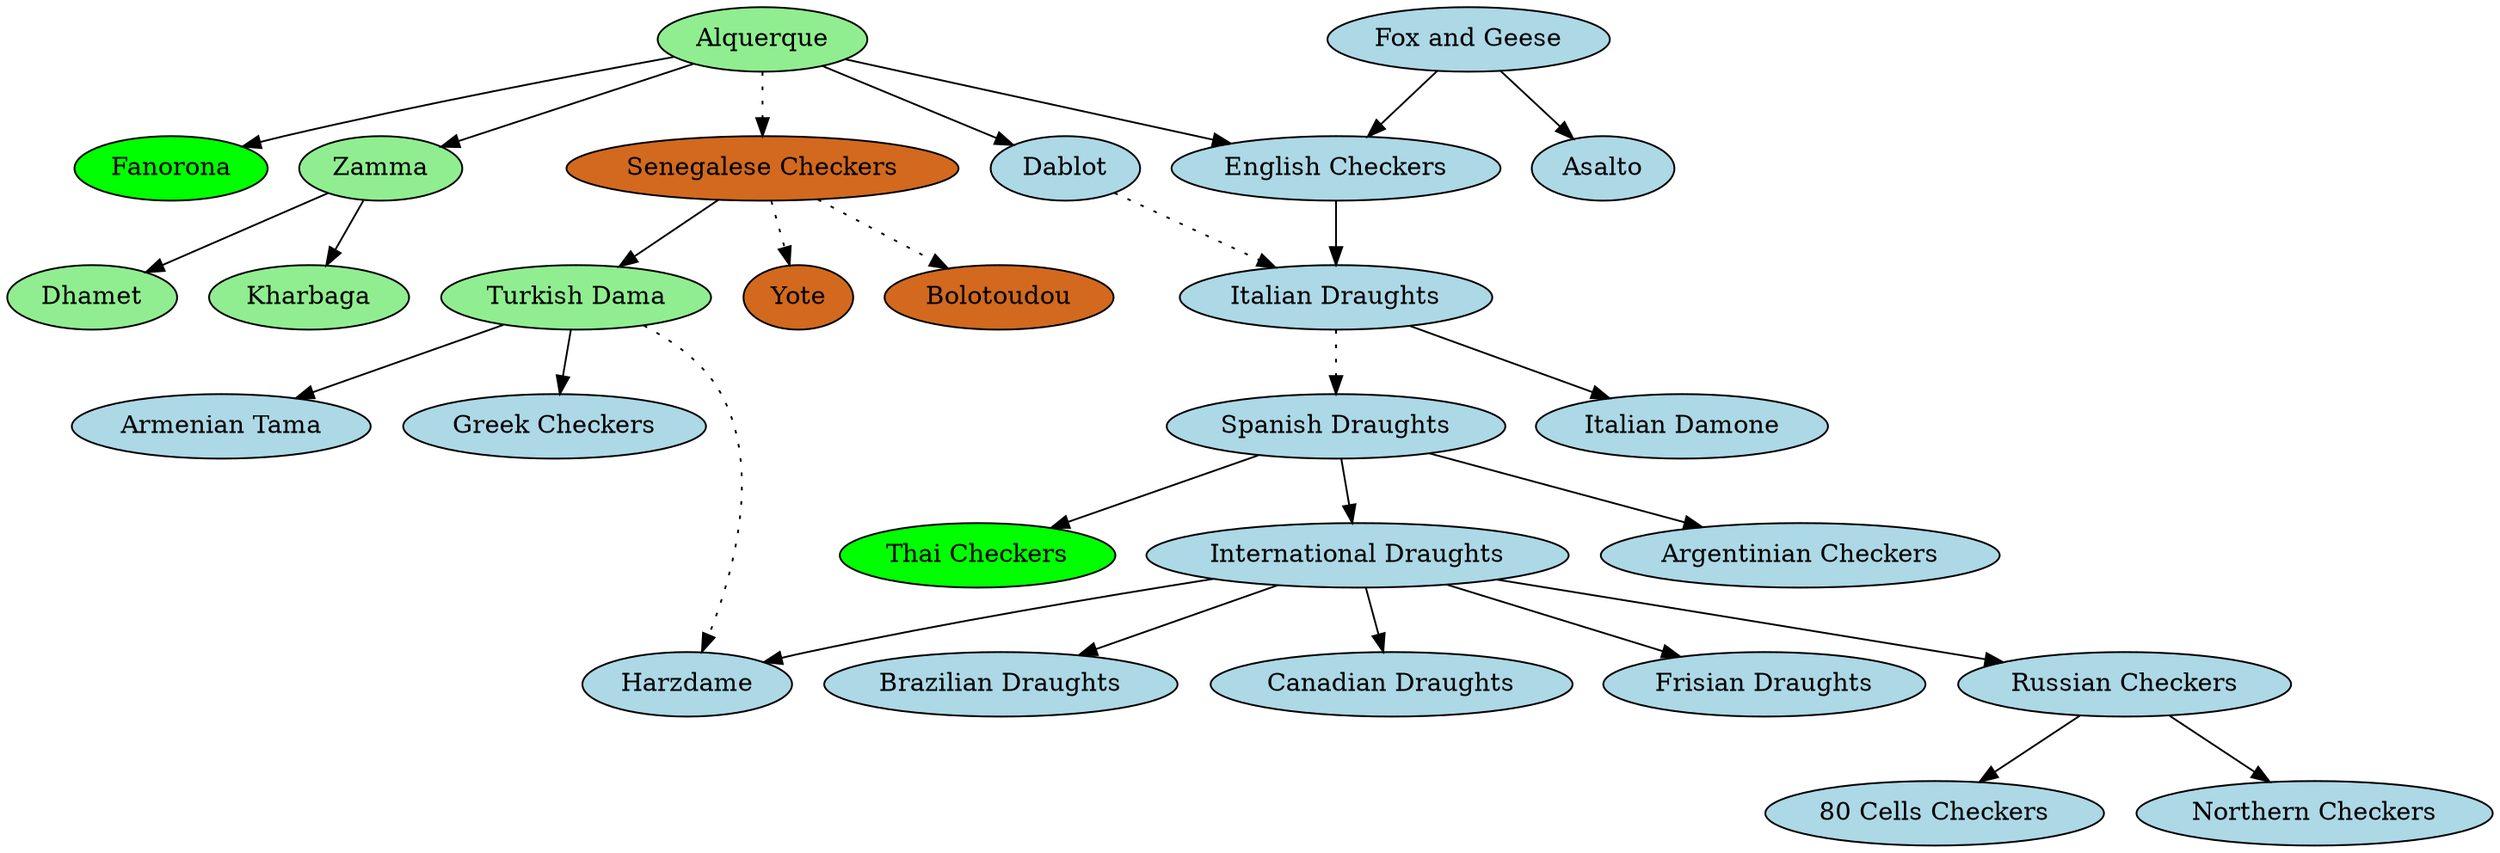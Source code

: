 digraph checkers {
    "Alquerque"[style="filled",fillcolor="lightgreen"];
    "Zamma"[style="filled",fillcolor="lightgreen"];
    "Dhamet"[style="filled",fillcolor="lightgreen"];
    "Kharbaga"[style="filled",fillcolor="lightgreen"];
    "Dablot"[style="filled",fillcolor="lightblue"];
    "Fox and Geese"[style="filled",fillcolor="lightblue"];
    "Asalto"[style="filled",fillcolor="lightblue"];
    "Fanorona"[style="filled",fillcolor="green"];

    "Senegalese Checkers"[style="filled",fillcolor="chocolate"];
    "Yote"[style="filled",fillcolor="chocolate"];
    "Bolotoudou"[style="filled",fillcolor="chocolate"];
    "Turkish Dama"[style="filled",fillcolor="lightgreen"];
    "Armenian Tama"[style="filled",fillcolor="lightblue"];
    "Greek Checkers"[style="filled",fillcolor="lightblue"];
    "English Checkers"[style="filled",fillcolor="lightblue"];
    "Italian Draughts"[style="filled",fillcolor="lightblue"];
    "Italian Damone"[style="filled",fillcolor="lightblue"];
    "Spanish Draughts"[style="filled",fillcolor="lightblue"];
    "Argentinian Checkers"[style="filled",fillcolor="lightblue"];
    "Thai Checkers"[style="filled",fillcolor="green"];
    "International Draughts"[style="filled",fillcolor="lightblue"];
    "Russian Checkers"[style="filled",fillcolor="lightblue"];
    "80 Cells Checkers"[style="filled",fillcolor="lightblue"];
    "Northern Checkers"[style="filled",fillcolor="lightblue"];
    "Brazilian Draughts"[style="filled",fillcolor="lightblue"];
    "Canadian Draughts"[style="filled",fillcolor="lightblue"];
    "Harzdame"[style="filled",fillcolor="lightblue"];
    "Frisian Draughts"[style="filled",fillcolor="lightblue"];

    "Alquerque" -> "Zamma";
    "Alquerque" -> "Dablot";
    "Zamma" -> "Dhamet";
    "Zamma" -> "Kharbaga";
    "Alquerque" -> "English Checkers";
    "Alquerque" -> "Fanorona";
    "Fox and Geese" -> "English Checkers";
    "Fox and Geese" -> "Asalto";
    "Alquerque" -> "Senegalese Checkers"[style=dotted];
    "Senegalese Checkers" -> "Turkish Dama";
    "Turkish Dama" -> "Greek Checkers";
    "Turkish Dama" -> "Armenian Tama";
    "Dablot" -> "Italian Draughts"[style=dotted];
    "International Draughts" -> "Harzdame";
    "English Checkers" -> "Italian Draughts";
    "Italian Draughts" -> "Italian Damone";
    "Italian Draughts" -> "Spanish Draughts"[style=dotted];
    "Spanish Draughts" -> "International Draughts";
    "Spanish Draughts" -> "Argentinian Checkers";
    "Spanish Draughts" -> "Thai Checkers";
    "International Draughts" -> "Russian Checkers";
    "International Draughts" -> "Brazilian Draughts";
    "International Draughts" -> "Canadian Draughts";
    "Russian Checkers" -> "80 Cells Checkers";
    "Russian Checkers" -> "Northern Checkers";
    "International Draughts" -> "Frisian Draughts";
    "Turkish Dama" -> "Harzdame"[style=dotted];
    "Senegalese Checkers" -> "Yote"[style=dotted];
    "Senegalese Checkers" -> "Bolotoudou"[style=dotted];
}
